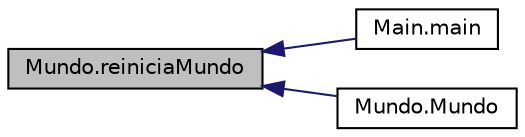 digraph "Mundo.reiniciaMundo"
{
  edge [fontname="Helvetica",fontsize="10",labelfontname="Helvetica",labelfontsize="10"];
  node [fontname="Helvetica",fontsize="10",shape=record];
  rankdir="LR";
  Node17 [label="Mundo.reiniciaMundo",height=0.2,width=0.4,color="black", fillcolor="grey75", style="filled", fontcolor="black"];
  Node17 -> Node18 [dir="back",color="midnightblue",fontsize="10",style="solid",fontname="Helvetica"];
  Node18 [label="Main.main",height=0.2,width=0.4,color="black", fillcolor="white", style="filled",URL="$class_main.html#a54c9709d2de6897d6f13e9af08ef177f"];
  Node17 -> Node19 [dir="back",color="midnightblue",fontsize="10",style="solid",fontname="Helvetica"];
  Node19 [label="Mundo.Mundo",height=0.2,width=0.4,color="black", fillcolor="white", style="filled",URL="$class_mundo.html#ae3801a0a633ad3475456c67639561105",tooltip="construtor padrão "];
}
